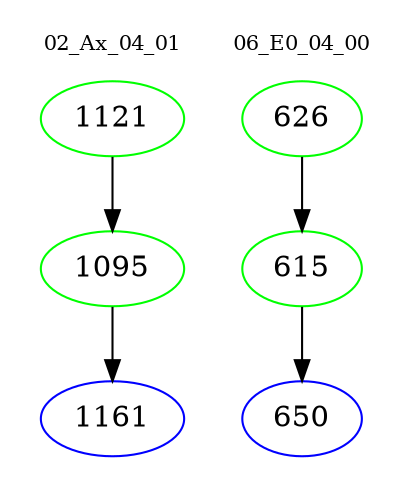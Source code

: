 digraph{
subgraph cluster_0 {
color = white
label = "02_Ax_04_01";
fontsize=10;
T0_1121 [label="1121", color="green"]
T0_1121 -> T0_1095 [color="black"]
T0_1095 [label="1095", color="green"]
T0_1095 -> T0_1161 [color="black"]
T0_1161 [label="1161", color="blue"]
}
subgraph cluster_1 {
color = white
label = "06_E0_04_00";
fontsize=10;
T1_626 [label="626", color="green"]
T1_626 -> T1_615 [color="black"]
T1_615 [label="615", color="green"]
T1_615 -> T1_650 [color="black"]
T1_650 [label="650", color="blue"]
}
}
